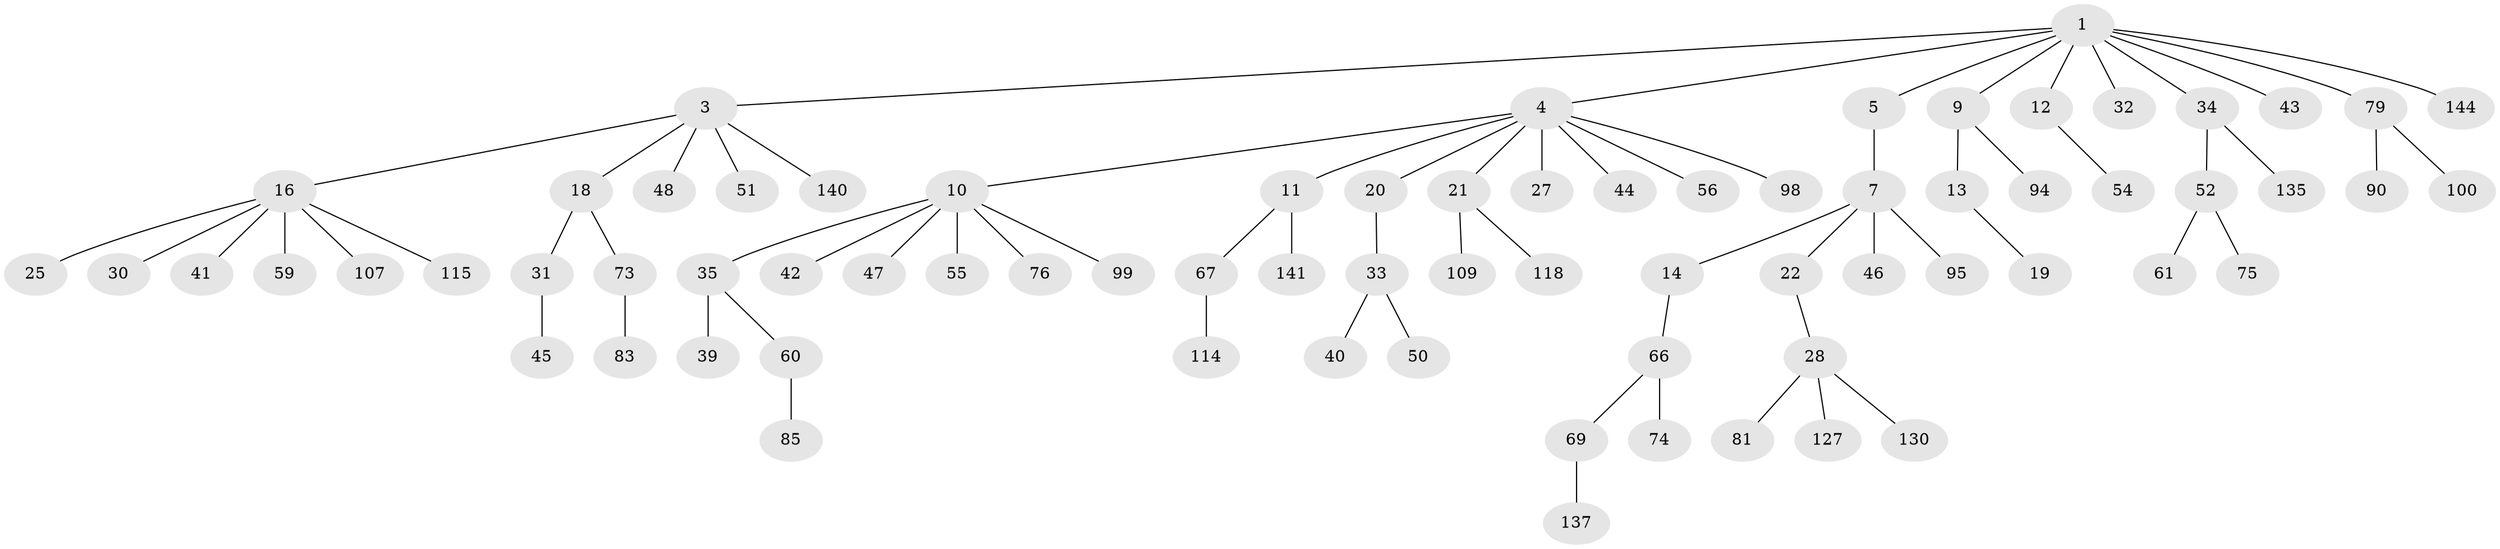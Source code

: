 // original degree distribution, {5: 0.026845637583892617, 7: 0.020134228187919462, 3: 0.1342281879194631, 6: 0.013422818791946308, 2: 0.24161073825503357, 4: 0.06040268456375839, 1: 0.5033557046979866}
// Generated by graph-tools (version 1.1) at 2025/15/03/09/25 04:15:25]
// undirected, 74 vertices, 73 edges
graph export_dot {
graph [start="1"]
  node [color=gray90,style=filled];
  1 [super="+2"];
  3 [super="+15"];
  4 [super="+6"];
  5;
  7 [super="+8+53+37"];
  9;
  10 [super="+29+23"];
  11 [super="+72+134"];
  12;
  13 [super="+17"];
  14 [super="+133"];
  16;
  18 [super="+26"];
  19;
  20 [super="+24+64"];
  21 [super="+62"];
  22 [super="+103"];
  25;
  27 [super="+117"];
  28;
  30 [super="+58+49"];
  31;
  32;
  33;
  34 [super="+88+91"];
  35;
  39 [super="+124+63"];
  40;
  41 [super="+87+102"];
  42 [super="+126"];
  43 [super="+70"];
  44 [super="+57"];
  45 [super="+146+86"];
  46;
  47;
  48 [super="+128+96"];
  50;
  51;
  52;
  54;
  55 [super="+120"];
  56 [super="+110"];
  59 [super="+65"];
  60;
  61 [super="+84"];
  66 [super="+68+80+89"];
  67;
  69 [super="+71"];
  73 [super="+77"];
  74;
  75;
  76;
  79;
  81 [super="+104+116"];
  83 [super="+129+138"];
  85;
  90;
  94;
  95 [super="+121"];
  98;
  99;
  100 [super="+106"];
  107;
  109;
  114;
  115 [super="+125"];
  118;
  127 [super="+132"];
  130;
  135;
  137;
  140;
  141;
  144;
  1 -- 5;
  1 -- 9;
  1 -- 43;
  1 -- 79;
  1 -- 32;
  1 -- 34;
  1 -- 3;
  1 -- 4;
  1 -- 144;
  1 -- 12;
  3 -- 16;
  3 -- 48;
  3 -- 18;
  3 -- 51;
  3 -- 140;
  4 -- 10;
  4 -- 21;
  4 -- 56;
  4 -- 98;
  4 -- 20;
  4 -- 11;
  4 -- 27;
  4 -- 44;
  5 -- 7;
  7 -- 14;
  7 -- 22;
  7 -- 95;
  7 -- 46;
  9 -- 13;
  9 -- 94;
  10 -- 42;
  10 -- 99;
  10 -- 35;
  10 -- 55;
  10 -- 76;
  10 -- 47;
  11 -- 67;
  11 -- 141;
  12 -- 54;
  13 -- 19;
  14 -- 66;
  16 -- 25;
  16 -- 30;
  16 -- 41;
  16 -- 59;
  16 -- 107;
  16 -- 115;
  18 -- 31;
  18 -- 73;
  20 -- 33;
  21 -- 109;
  21 -- 118;
  22 -- 28;
  28 -- 81;
  28 -- 127;
  28 -- 130;
  31 -- 45;
  33 -- 40;
  33 -- 50;
  34 -- 52;
  34 -- 135;
  35 -- 39;
  35 -- 60;
  52 -- 61;
  52 -- 75;
  60 -- 85;
  66 -- 69;
  66 -- 74;
  67 -- 114;
  69 -- 137;
  73 -- 83;
  79 -- 90;
  79 -- 100;
}
